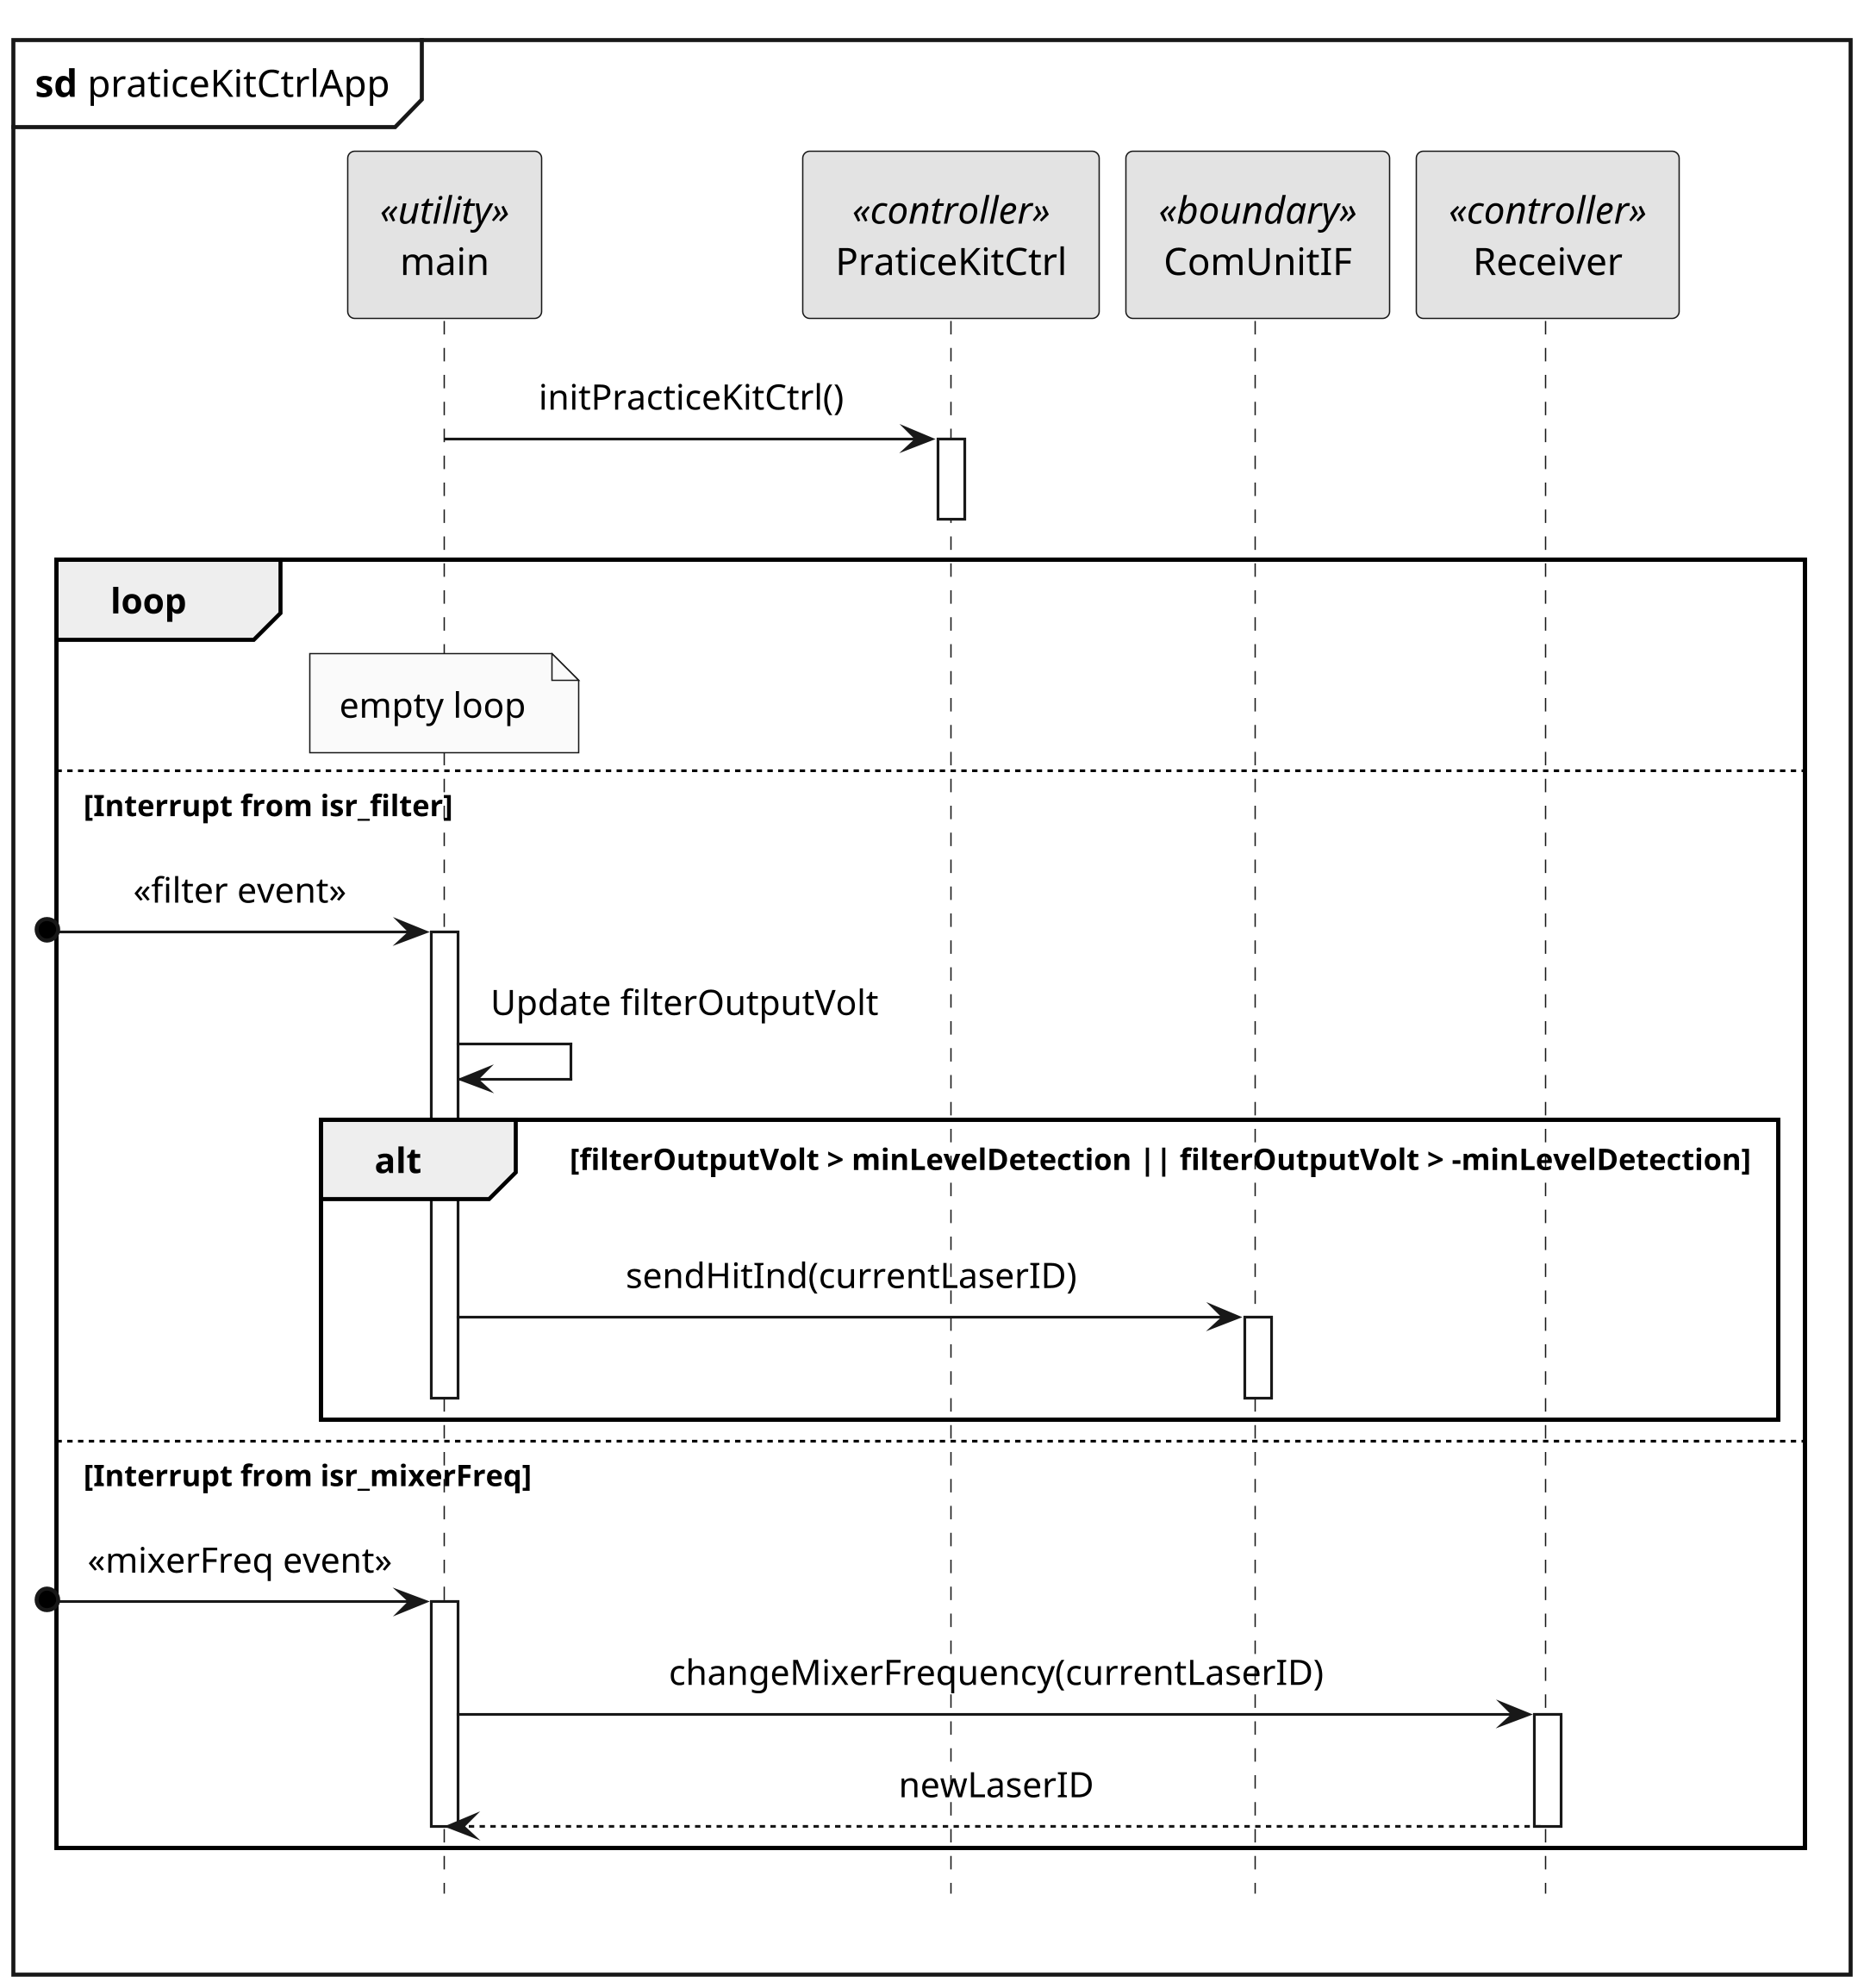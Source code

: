 @startuml practiceKitCtrlApp_sd

hide footbox

skinparam {
    monochrome true
    dpi 300
    padding 5
    sequenceMessageAlign center
    packageStyle frame
    shadowing false
    'backgroundColor transparent
}

mainframe **sd** praticeKitCtrlApp

participant main <<utility>>
participant PraticeKitCtrl <<controller>>
participant ComUnitIF <<boundary>>
participant Receiver <<controller>>

main -> PraticeKitCtrl++: initPracticeKitCtrl()
deactivate PraticeKitCtrl

loop

    note over main : empty loop

    else Interrupt from isr_filter
    [o-> main: <<filter event>>
    activate main

    main -> main: Update filterOutputVolt

    alt filterOutputVolt > minLevelDetection || filterOutputVolt > -minLevelDetection
        main -> ComUnitIF++: sendHitInd(currentLaserID)
        deactivate main
        deactivate ComUnitIF
    end

    else Interrupt from isr_mixerFreq
    [o-> main: <<mixerFreq event>>
    activate main
    main -> Receiver++: changeMixerFrequency(currentLaserID)
    return newLaserID
    deactivate main
end

@enduml